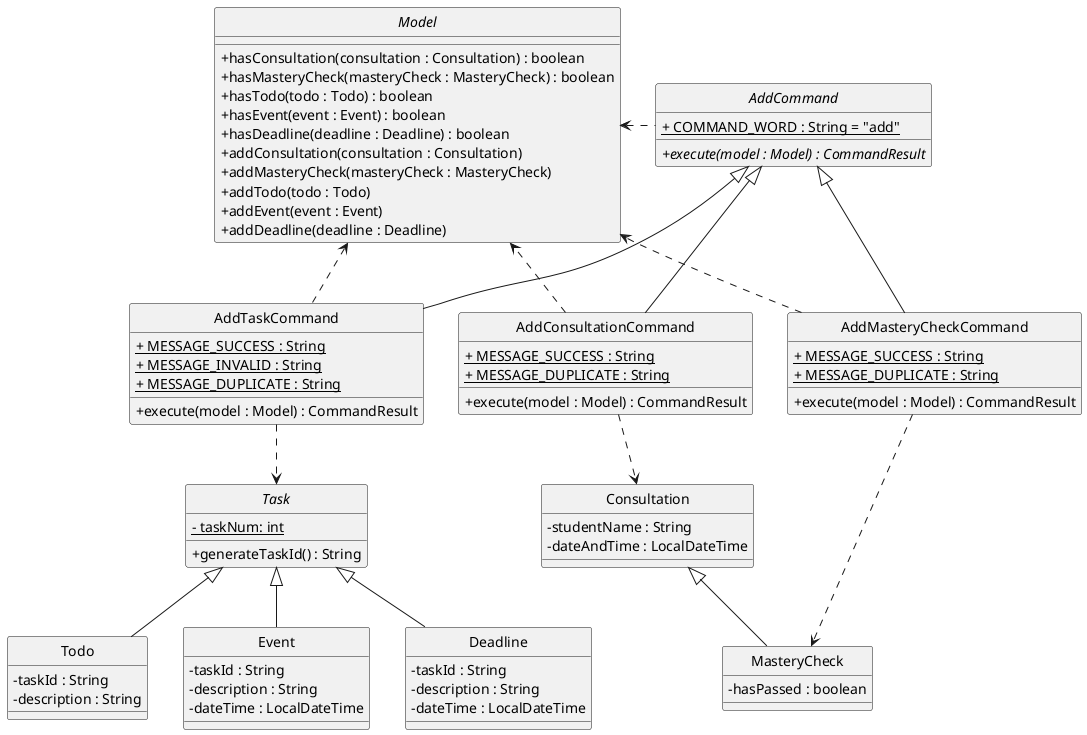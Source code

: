 @startuml
skinparam backgroundColor #ffffff
skinparam classAttributeIconSize 0
hide circle

abstract class AddCommand {
    /' Attributes '/
    <u>+ COMMAND_WORD : String = "add"

    /' Methods '/
    + {abstract} execute(model : Model) : CommandResult
}

class AddTaskCommand extends AddCommand {
    /' Attributes '/
    <u>+ MESSAGE_SUCCESS : String
    <u>+ MESSAGE_INVALID : String
    <u>+ MESSAGE_DUPLICATE : String

    /' Methods '/
    + execute(model : Model) : CommandResult
}

class AddConsultationCommand extends AddCommand {
    /' Attributes '/
    <u>+ MESSAGE_SUCCESS : String
    <u>+ MESSAGE_DUPLICATE : String

    /' Methods '/
    + execute(model : Model) : CommandResult
}

class AddMasteryCheckCommand extends AddCommand {
    /' Attributes '/
    <u>+ MESSAGE_SUCCESS : String
    <u>+ MESSAGE_DUPLICATE : String

    /' Methods '/
    + execute(model : Model) : CommandResult
}

interface Model {
    /' Methods '/
    + hasConsultation(consultation : Consultation) : boolean
    + hasMasteryCheck(masteryCheck : MasteryCheck) : boolean
    + hasTodo(todo : Todo) : boolean
    + hasEvent(event : Event) : boolean
    + hasDeadline(deadline : Deadline) : boolean
    + addConsultation(consultation : Consultation)
    + addMasteryCheck(masteryCheck : MasteryCheck)
    + addTodo(todo : Todo)
    + addEvent(event : Event)
    + addDeadline(deadline : Deadline)
}

abstract class Task {
    <u>- taskNum: int
    + generateTaskId() : String
}

class Todo {
    - taskId : String
    - description : String
}

class Event {
    - taskId : String
    - description : String
    - dateTime : LocalDateTime
}

class Deadline {
    - taskId : String
    - description : String
    - dateTime : LocalDateTime
}

class Consultation {
    - studentName : String
    - dateAndTime : LocalDateTime
}

class MasteryCheck extends Consultation {
    - hasPassed : boolean
}
AddCommand .left.> Model
AddTaskCommand ..> Model
AddConsultationCommand ..> Model
AddMasteryCheckCommand ..> Model

AddTaskCommand ..> Task

Task <|-- Todo
Task <|-- Event
Task <|-- Deadline

AddConsultationCommand ..> Consultation

AddMasteryCheckCommand ..> MasteryCheck

@enduml
